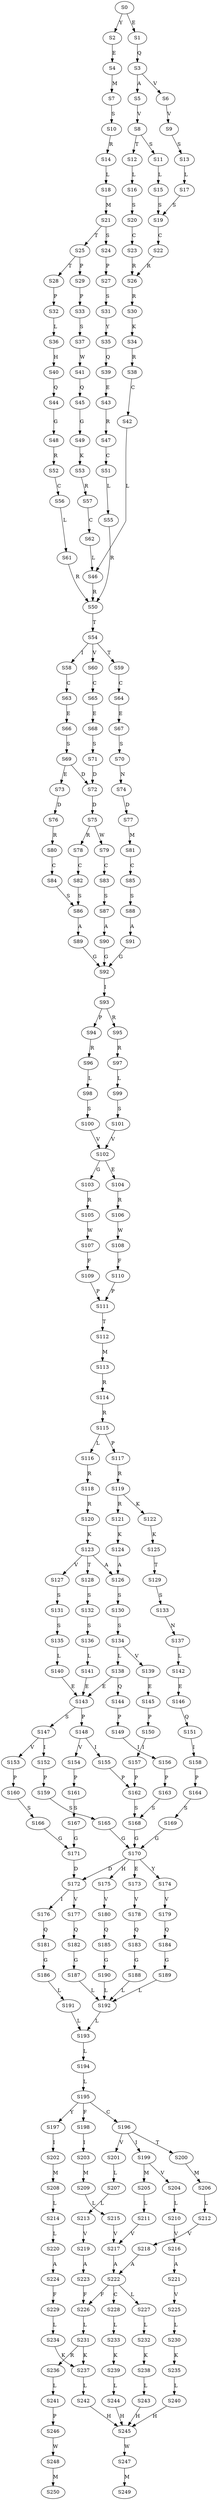 strict digraph  {
	S0 -> S1 [ label = E ];
	S0 -> S2 [ label = Y ];
	S1 -> S3 [ label = Q ];
	S2 -> S4 [ label = E ];
	S3 -> S5 [ label = A ];
	S3 -> S6 [ label = V ];
	S4 -> S7 [ label = M ];
	S5 -> S8 [ label = V ];
	S6 -> S9 [ label = V ];
	S7 -> S10 [ label = S ];
	S8 -> S11 [ label = S ];
	S8 -> S12 [ label = T ];
	S9 -> S13 [ label = S ];
	S10 -> S14 [ label = R ];
	S11 -> S15 [ label = L ];
	S12 -> S16 [ label = L ];
	S13 -> S17 [ label = L ];
	S14 -> S18 [ label = L ];
	S15 -> S19 [ label = S ];
	S16 -> S20 [ label = S ];
	S17 -> S19 [ label = S ];
	S18 -> S21 [ label = M ];
	S19 -> S22 [ label = C ];
	S20 -> S23 [ label = C ];
	S21 -> S24 [ label = S ];
	S21 -> S25 [ label = T ];
	S22 -> S26 [ label = R ];
	S23 -> S26 [ label = R ];
	S24 -> S27 [ label = P ];
	S25 -> S28 [ label = T ];
	S25 -> S29 [ label = P ];
	S26 -> S30 [ label = R ];
	S27 -> S31 [ label = S ];
	S28 -> S32 [ label = P ];
	S29 -> S33 [ label = P ];
	S30 -> S34 [ label = K ];
	S31 -> S35 [ label = Y ];
	S32 -> S36 [ label = L ];
	S33 -> S37 [ label = S ];
	S34 -> S38 [ label = R ];
	S35 -> S39 [ label = Q ];
	S36 -> S40 [ label = H ];
	S37 -> S41 [ label = W ];
	S38 -> S42 [ label = C ];
	S39 -> S43 [ label = E ];
	S40 -> S44 [ label = Q ];
	S41 -> S45 [ label = Q ];
	S42 -> S46 [ label = L ];
	S43 -> S47 [ label = R ];
	S44 -> S48 [ label = G ];
	S45 -> S49 [ label = G ];
	S46 -> S50 [ label = R ];
	S47 -> S51 [ label = C ];
	S48 -> S52 [ label = R ];
	S49 -> S53 [ label = K ];
	S50 -> S54 [ label = T ];
	S51 -> S55 [ label = L ];
	S52 -> S56 [ label = C ];
	S53 -> S57 [ label = R ];
	S54 -> S58 [ label = I ];
	S54 -> S59 [ label = T ];
	S54 -> S60 [ label = V ];
	S55 -> S50 [ label = R ];
	S56 -> S61 [ label = L ];
	S57 -> S62 [ label = C ];
	S58 -> S63 [ label = C ];
	S59 -> S64 [ label = C ];
	S60 -> S65 [ label = C ];
	S61 -> S50 [ label = R ];
	S62 -> S46 [ label = L ];
	S63 -> S66 [ label = E ];
	S64 -> S67 [ label = E ];
	S65 -> S68 [ label = E ];
	S66 -> S69 [ label = S ];
	S67 -> S70 [ label = S ];
	S68 -> S71 [ label = S ];
	S69 -> S72 [ label = D ];
	S69 -> S73 [ label = E ];
	S70 -> S74 [ label = N ];
	S71 -> S72 [ label = D ];
	S72 -> S75 [ label = D ];
	S73 -> S76 [ label = D ];
	S74 -> S77 [ label = D ];
	S75 -> S78 [ label = R ];
	S75 -> S79 [ label = W ];
	S76 -> S80 [ label = R ];
	S77 -> S81 [ label = M ];
	S78 -> S82 [ label = C ];
	S79 -> S83 [ label = C ];
	S80 -> S84 [ label = C ];
	S81 -> S85 [ label = C ];
	S82 -> S86 [ label = S ];
	S83 -> S87 [ label = S ];
	S84 -> S86 [ label = S ];
	S85 -> S88 [ label = S ];
	S86 -> S89 [ label = A ];
	S87 -> S90 [ label = A ];
	S88 -> S91 [ label = A ];
	S89 -> S92 [ label = G ];
	S90 -> S92 [ label = G ];
	S91 -> S92 [ label = G ];
	S92 -> S93 [ label = I ];
	S93 -> S94 [ label = P ];
	S93 -> S95 [ label = R ];
	S94 -> S96 [ label = R ];
	S95 -> S97 [ label = R ];
	S96 -> S98 [ label = L ];
	S97 -> S99 [ label = L ];
	S98 -> S100 [ label = S ];
	S99 -> S101 [ label = S ];
	S100 -> S102 [ label = V ];
	S101 -> S102 [ label = V ];
	S102 -> S103 [ label = G ];
	S102 -> S104 [ label = E ];
	S103 -> S105 [ label = R ];
	S104 -> S106 [ label = R ];
	S105 -> S107 [ label = W ];
	S106 -> S108 [ label = W ];
	S107 -> S109 [ label = F ];
	S108 -> S110 [ label = F ];
	S109 -> S111 [ label = P ];
	S110 -> S111 [ label = P ];
	S111 -> S112 [ label = T ];
	S112 -> S113 [ label = M ];
	S113 -> S114 [ label = R ];
	S114 -> S115 [ label = R ];
	S115 -> S116 [ label = L ];
	S115 -> S117 [ label = P ];
	S116 -> S118 [ label = R ];
	S117 -> S119 [ label = R ];
	S118 -> S120 [ label = R ];
	S119 -> S121 [ label = R ];
	S119 -> S122 [ label = K ];
	S120 -> S123 [ label = K ];
	S121 -> S124 [ label = K ];
	S122 -> S125 [ label = K ];
	S123 -> S126 [ label = A ];
	S123 -> S127 [ label = V ];
	S123 -> S128 [ label = T ];
	S124 -> S126 [ label = A ];
	S125 -> S129 [ label = T ];
	S126 -> S130 [ label = S ];
	S127 -> S131 [ label = S ];
	S128 -> S132 [ label = S ];
	S129 -> S133 [ label = S ];
	S130 -> S134 [ label = S ];
	S131 -> S135 [ label = S ];
	S132 -> S136 [ label = S ];
	S133 -> S137 [ label = N ];
	S134 -> S138 [ label = L ];
	S134 -> S139 [ label = V ];
	S135 -> S140 [ label = L ];
	S136 -> S141 [ label = L ];
	S137 -> S142 [ label = L ];
	S138 -> S143 [ label = E ];
	S138 -> S144 [ label = Q ];
	S139 -> S145 [ label = E ];
	S140 -> S143 [ label = E ];
	S141 -> S143 [ label = E ];
	S142 -> S146 [ label = E ];
	S143 -> S147 [ label = S ];
	S143 -> S148 [ label = P ];
	S144 -> S149 [ label = P ];
	S145 -> S150 [ label = P ];
	S146 -> S151 [ label = Q ];
	S147 -> S152 [ label = I ];
	S147 -> S153 [ label = V ];
	S148 -> S154 [ label = V ];
	S148 -> S155 [ label = I ];
	S149 -> S156 [ label = I ];
	S150 -> S157 [ label = I ];
	S151 -> S158 [ label = I ];
	S152 -> S159 [ label = P ];
	S153 -> S160 [ label = P ];
	S154 -> S161 [ label = P ];
	S155 -> S162 [ label = P ];
	S156 -> S163 [ label = P ];
	S157 -> S162 [ label = P ];
	S158 -> S164 [ label = P ];
	S159 -> S165 [ label = S ];
	S160 -> S166 [ label = S ];
	S161 -> S167 [ label = S ];
	S162 -> S168 [ label = S ];
	S163 -> S168 [ label = S ];
	S164 -> S169 [ label = S ];
	S165 -> S170 [ label = G ];
	S166 -> S171 [ label = G ];
	S167 -> S171 [ label = G ];
	S168 -> S170 [ label = G ];
	S169 -> S170 [ label = G ];
	S170 -> S172 [ label = D ];
	S170 -> S173 [ label = E ];
	S170 -> S174 [ label = Y ];
	S170 -> S175 [ label = H ];
	S171 -> S172 [ label = D ];
	S172 -> S176 [ label = I ];
	S172 -> S177 [ label = V ];
	S173 -> S178 [ label = V ];
	S174 -> S179 [ label = V ];
	S175 -> S180 [ label = V ];
	S176 -> S181 [ label = Q ];
	S177 -> S182 [ label = Q ];
	S178 -> S183 [ label = Q ];
	S179 -> S184 [ label = Q ];
	S180 -> S185 [ label = Q ];
	S181 -> S186 [ label = G ];
	S182 -> S187 [ label = G ];
	S183 -> S188 [ label = G ];
	S184 -> S189 [ label = G ];
	S185 -> S190 [ label = G ];
	S186 -> S191 [ label = L ];
	S187 -> S192 [ label = L ];
	S188 -> S192 [ label = L ];
	S189 -> S192 [ label = L ];
	S190 -> S192 [ label = L ];
	S191 -> S193 [ label = L ];
	S192 -> S193 [ label = L ];
	S193 -> S194 [ label = L ];
	S194 -> S195 [ label = L ];
	S195 -> S196 [ label = C ];
	S195 -> S197 [ label = Y ];
	S195 -> S198 [ label = F ];
	S196 -> S199 [ label = I ];
	S196 -> S200 [ label = T ];
	S196 -> S201 [ label = V ];
	S197 -> S202 [ label = I ];
	S198 -> S203 [ label = I ];
	S199 -> S204 [ label = V ];
	S199 -> S205 [ label = M ];
	S200 -> S206 [ label = M ];
	S201 -> S207 [ label = L ];
	S202 -> S208 [ label = M ];
	S203 -> S209 [ label = M ];
	S204 -> S210 [ label = L ];
	S205 -> S211 [ label = L ];
	S206 -> S212 [ label = L ];
	S207 -> S213 [ label = L ];
	S208 -> S214 [ label = L ];
	S209 -> S215 [ label = L ];
	S210 -> S216 [ label = V ];
	S211 -> S217 [ label = V ];
	S212 -> S218 [ label = V ];
	S213 -> S219 [ label = V ];
	S214 -> S220 [ label = L ];
	S215 -> S217 [ label = V ];
	S216 -> S221 [ label = A ];
	S217 -> S222 [ label = A ];
	S218 -> S222 [ label = A ];
	S219 -> S223 [ label = A ];
	S220 -> S224 [ label = A ];
	S221 -> S225 [ label = V ];
	S222 -> S226 [ label = F ];
	S222 -> S227 [ label = L ];
	S222 -> S228 [ label = C ];
	S223 -> S226 [ label = F ];
	S224 -> S229 [ label = F ];
	S225 -> S230 [ label = L ];
	S226 -> S231 [ label = L ];
	S227 -> S232 [ label = L ];
	S228 -> S233 [ label = L ];
	S229 -> S234 [ label = L ];
	S230 -> S235 [ label = K ];
	S231 -> S236 [ label = R ];
	S231 -> S237 [ label = K ];
	S232 -> S238 [ label = K ];
	S233 -> S239 [ label = K ];
	S234 -> S237 [ label = K ];
	S235 -> S240 [ label = L ];
	S236 -> S241 [ label = L ];
	S237 -> S242 [ label = L ];
	S238 -> S243 [ label = L ];
	S239 -> S244 [ label = L ];
	S240 -> S245 [ label = H ];
	S241 -> S246 [ label = P ];
	S242 -> S245 [ label = H ];
	S243 -> S245 [ label = H ];
	S244 -> S245 [ label = H ];
	S245 -> S247 [ label = W ];
	S246 -> S248 [ label = W ];
	S247 -> S249 [ label = M ];
	S248 -> S250 [ label = M ];
}
